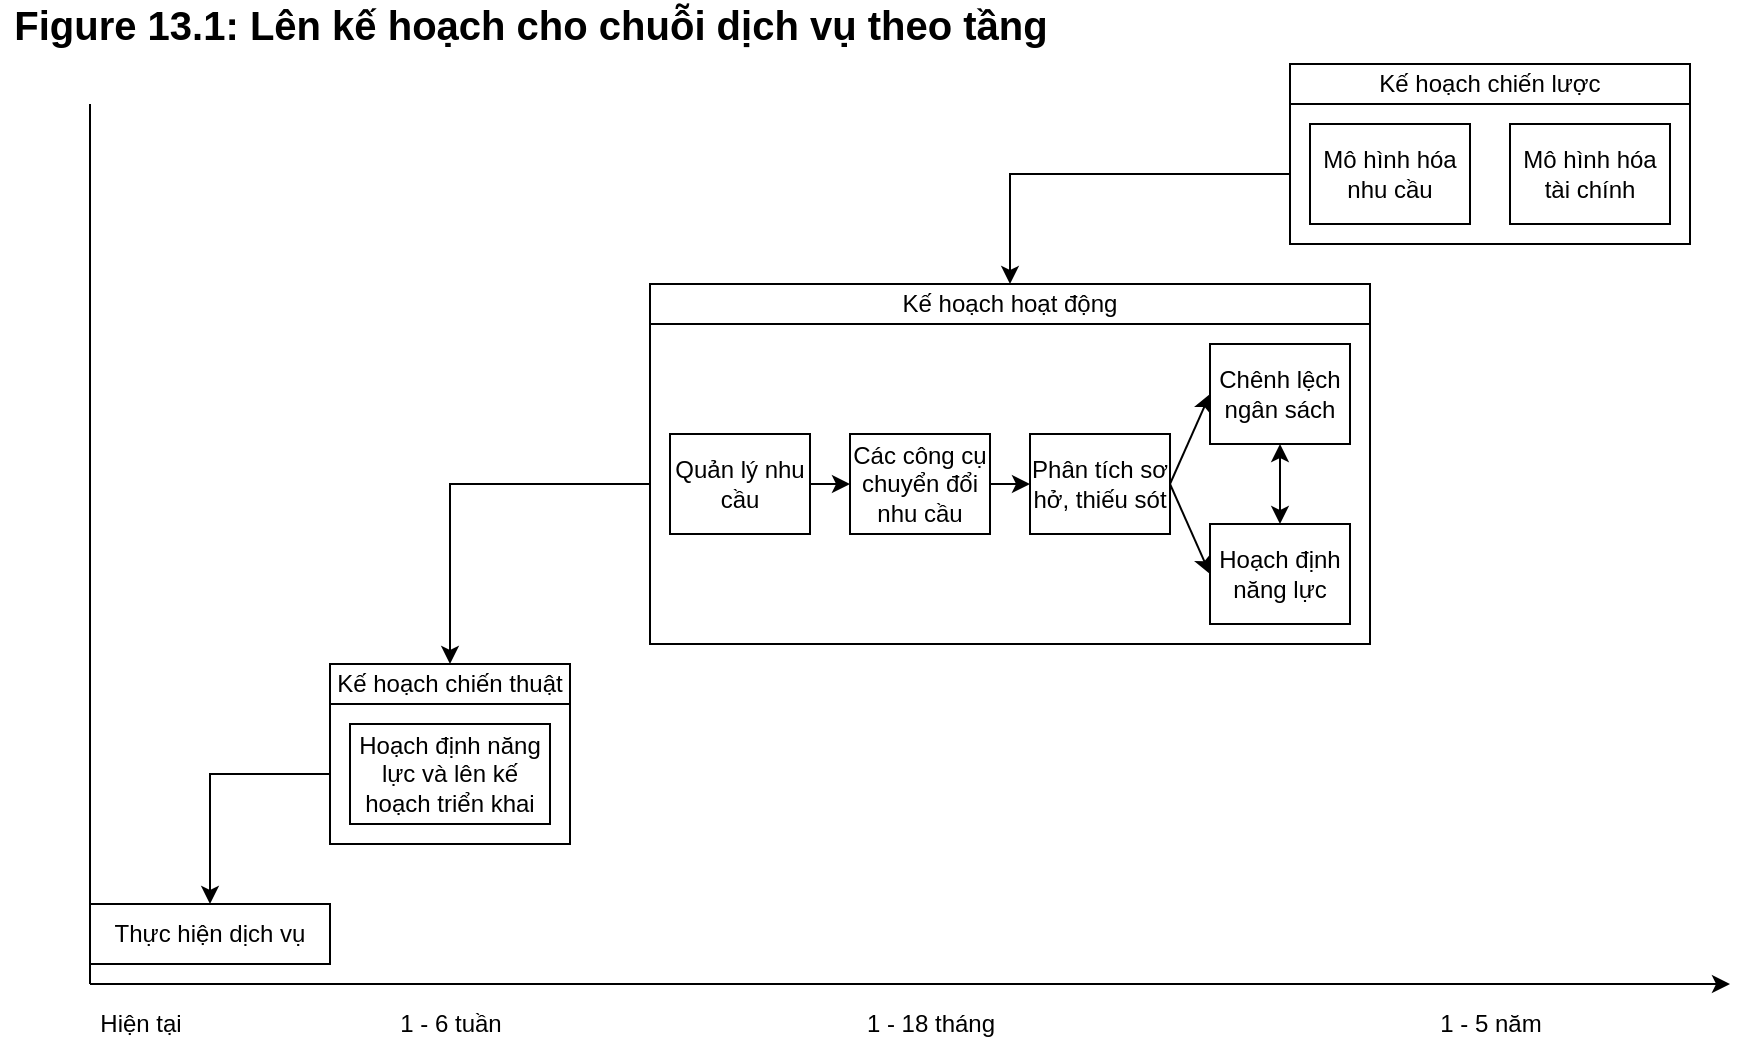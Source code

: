 <mxfile version="13.8.8" type="device"><diagram id="wHfv-WEKnfK0NV3-HYQc" name="Page-1"><mxGraphModel dx="1038" dy="552" grid="1" gridSize="10" guides="1" tooltips="1" connect="1" arrows="1" fold="1" page="1" pageScale="1" pageWidth="850" pageHeight="1100" math="0" shadow="0"><root><mxCell id="0"/><mxCell id="1" parent="0"/><mxCell id="aX7GRa3roMnB6m2H1Yfg-1" value="&lt;font style=&quot;font-size: 20px&quot;&gt;&lt;b&gt;Figure 13.1: Lên kế hoạch cho chuỗi dịch vụ theo tầng&lt;/b&gt;&lt;/font&gt;" style="text;html=1;align=center;verticalAlign=middle;resizable=0;points=[];autosize=1;" vertex="1" parent="1"><mxGeometry x="75" y="30" width="530" height="20" as="geometry"/></mxCell><mxCell id="aX7GRa3roMnB6m2H1Yfg-2" value="" style="endArrow=none;html=1;endFill=0;" edge="1" parent="1"><mxGeometry width="50" height="50" relative="1" as="geometry"><mxPoint x="120" y="520" as="sourcePoint"/><mxPoint x="120" y="80" as="targetPoint"/></mxGeometry></mxCell><mxCell id="aX7GRa3roMnB6m2H1Yfg-3" value="" style="endArrow=classic;html=1;" edge="1" parent="1"><mxGeometry width="50" height="50" relative="1" as="geometry"><mxPoint x="120" y="520" as="sourcePoint"/><mxPoint x="940" y="520" as="targetPoint"/></mxGeometry></mxCell><mxCell id="aX7GRa3roMnB6m2H1Yfg-4" value="Thực hiện dịch vụ" style="rounded=0;whiteSpace=wrap;html=1;" vertex="1" parent="1"><mxGeometry x="120" y="480" width="120" height="30" as="geometry"/></mxCell><mxCell id="aX7GRa3roMnB6m2H1Yfg-33" style="edgeStyle=orthogonalEdgeStyle;rounded=0;orthogonalLoop=1;jettySize=auto;html=1;exitX=0;exitY=0.5;exitDx=0;exitDy=0;entryX=0.5;entryY=0;entryDx=0;entryDy=0;startArrow=none;startFill=0;endArrow=classic;endFill=1;" edge="1" parent="1" source="aX7GRa3roMnB6m2H1Yfg-5" target="aX7GRa3roMnB6m2H1Yfg-4"><mxGeometry relative="1" as="geometry"/></mxCell><mxCell id="aX7GRa3roMnB6m2H1Yfg-5" value="" style="rounded=0;whiteSpace=wrap;html=1;" vertex="1" parent="1"><mxGeometry x="240" y="380" width="120" height="70" as="geometry"/></mxCell><mxCell id="aX7GRa3roMnB6m2H1Yfg-34" style="edgeStyle=orthogonalEdgeStyle;rounded=0;orthogonalLoop=1;jettySize=auto;html=1;exitX=0;exitY=0.5;exitDx=0;exitDy=0;entryX=0.5;entryY=0;entryDx=0;entryDy=0;startArrow=none;startFill=0;endArrow=classic;endFill=1;" edge="1" parent="1" source="aX7GRa3roMnB6m2H1Yfg-6" target="aX7GRa3roMnB6m2H1Yfg-14"><mxGeometry relative="1" as="geometry"/></mxCell><mxCell id="aX7GRa3roMnB6m2H1Yfg-6" value="" style="rounded=0;whiteSpace=wrap;html=1;" vertex="1" parent="1"><mxGeometry x="400" y="190" width="360" height="160" as="geometry"/></mxCell><mxCell id="aX7GRa3roMnB6m2H1Yfg-36" style="edgeStyle=orthogonalEdgeStyle;rounded=0;orthogonalLoop=1;jettySize=auto;html=1;exitX=0;exitY=0.5;exitDx=0;exitDy=0;entryX=0.5;entryY=0;entryDx=0;entryDy=0;startArrow=none;startFill=0;endArrow=classic;endFill=1;" edge="1" parent="1" source="aX7GRa3roMnB6m2H1Yfg-7" target="aX7GRa3roMnB6m2H1Yfg-13"><mxGeometry relative="1" as="geometry"/></mxCell><mxCell id="aX7GRa3roMnB6m2H1Yfg-7" value="" style="rounded=0;whiteSpace=wrap;html=1;" vertex="1" parent="1"><mxGeometry x="720" y="80" width="200" height="70" as="geometry"/></mxCell><mxCell id="aX7GRa3roMnB6m2H1Yfg-8" value="Hiện tại" style="text;html=1;align=center;verticalAlign=middle;resizable=0;points=[];autosize=1;" vertex="1" parent="1"><mxGeometry x="120" y="530" width="50" height="20" as="geometry"/></mxCell><mxCell id="aX7GRa3roMnB6m2H1Yfg-9" value="1 - 6 tuần" style="text;html=1;align=center;verticalAlign=middle;resizable=0;points=[];autosize=1;" vertex="1" parent="1"><mxGeometry x="270" y="530" width="60" height="20" as="geometry"/></mxCell><mxCell id="aX7GRa3roMnB6m2H1Yfg-10" value="1 - 18 tháng" style="text;html=1;align=center;verticalAlign=middle;resizable=0;points=[];autosize=1;" vertex="1" parent="1"><mxGeometry x="500" y="530" width="80" height="20" as="geometry"/></mxCell><mxCell id="aX7GRa3roMnB6m2H1Yfg-11" value="1 - 5 năm" style="text;html=1;align=center;verticalAlign=middle;resizable=0;points=[];autosize=1;" vertex="1" parent="1"><mxGeometry x="785" y="530" width="70" height="20" as="geometry"/></mxCell><mxCell id="aX7GRa3roMnB6m2H1Yfg-12" value="Kế hoạch chiến lược" style="rounded=0;whiteSpace=wrap;html=1;" vertex="1" parent="1"><mxGeometry x="720" y="60" width="200" height="20" as="geometry"/></mxCell><mxCell id="aX7GRa3roMnB6m2H1Yfg-13" value="Kế hoạch hoạt động" style="rounded=0;whiteSpace=wrap;html=1;" vertex="1" parent="1"><mxGeometry x="400" y="170" width="360" height="20" as="geometry"/></mxCell><mxCell id="aX7GRa3roMnB6m2H1Yfg-14" value="Kế hoạch chiến thuật" style="rounded=0;whiteSpace=wrap;html=1;" vertex="1" parent="1"><mxGeometry x="240" y="360" width="120" height="20" as="geometry"/></mxCell><mxCell id="aX7GRa3roMnB6m2H1Yfg-17" value="Hoạch định năng lực và lên kế hoạch triển khai" style="rounded=0;whiteSpace=wrap;html=1;" vertex="1" parent="1"><mxGeometry x="250" y="390" width="100" height="50" as="geometry"/></mxCell><mxCell id="aX7GRa3roMnB6m2H1Yfg-20" style="edgeStyle=orthogonalEdgeStyle;rounded=0;orthogonalLoop=1;jettySize=auto;html=1;exitX=1;exitY=0.5;exitDx=0;exitDy=0;entryX=0;entryY=0.5;entryDx=0;entryDy=0;endArrow=classic;endFill=1;" edge="1" parent="1" source="aX7GRa3roMnB6m2H1Yfg-18" target="aX7GRa3roMnB6m2H1Yfg-19"><mxGeometry relative="1" as="geometry"/></mxCell><mxCell id="aX7GRa3roMnB6m2H1Yfg-18" value="Quản lý nhu cầu" style="rounded=0;whiteSpace=wrap;html=1;" vertex="1" parent="1"><mxGeometry x="410" y="245" width="70" height="50" as="geometry"/></mxCell><mxCell id="aX7GRa3roMnB6m2H1Yfg-22" style="edgeStyle=orthogonalEdgeStyle;rounded=0;orthogonalLoop=1;jettySize=auto;html=1;exitX=1;exitY=0.5;exitDx=0;exitDy=0;entryX=0;entryY=0.5;entryDx=0;entryDy=0;endArrow=classic;endFill=1;" edge="1" parent="1" source="aX7GRa3roMnB6m2H1Yfg-19" target="aX7GRa3roMnB6m2H1Yfg-21"><mxGeometry relative="1" as="geometry"/></mxCell><mxCell id="aX7GRa3roMnB6m2H1Yfg-19" value="Các công cụ chuyển đổi nhu cầu" style="rounded=0;whiteSpace=wrap;html=1;" vertex="1" parent="1"><mxGeometry x="500" y="245" width="70" height="50" as="geometry"/></mxCell><mxCell id="aX7GRa3roMnB6m2H1Yfg-25" style="rounded=0;orthogonalLoop=1;jettySize=auto;html=1;exitX=1;exitY=0.5;exitDx=0;exitDy=0;entryX=0;entryY=0.5;entryDx=0;entryDy=0;endArrow=classic;endFill=1;" edge="1" parent="1" source="aX7GRa3roMnB6m2H1Yfg-21" target="aX7GRa3roMnB6m2H1Yfg-23"><mxGeometry relative="1" as="geometry"/></mxCell><mxCell id="aX7GRa3roMnB6m2H1Yfg-26" style="edgeStyle=none;rounded=0;orthogonalLoop=1;jettySize=auto;html=1;exitX=1;exitY=0.5;exitDx=0;exitDy=0;entryX=0;entryY=0.5;entryDx=0;entryDy=0;endArrow=classic;endFill=1;" edge="1" parent="1" source="aX7GRa3roMnB6m2H1Yfg-21" target="aX7GRa3roMnB6m2H1Yfg-24"><mxGeometry relative="1" as="geometry"/></mxCell><mxCell id="aX7GRa3roMnB6m2H1Yfg-21" value="Phân tích sơ hở, thiếu sót" style="rounded=0;whiteSpace=wrap;html=1;" vertex="1" parent="1"><mxGeometry x="590" y="245" width="70" height="50" as="geometry"/></mxCell><mxCell id="aX7GRa3roMnB6m2H1Yfg-27" style="edgeStyle=none;rounded=0;orthogonalLoop=1;jettySize=auto;html=1;exitX=0.5;exitY=1;exitDx=0;exitDy=0;entryX=0.5;entryY=0;entryDx=0;entryDy=0;endArrow=classic;endFill=1;startArrow=classic;startFill=1;" edge="1" parent="1" source="aX7GRa3roMnB6m2H1Yfg-23" target="aX7GRa3roMnB6m2H1Yfg-24"><mxGeometry relative="1" as="geometry"/></mxCell><mxCell id="aX7GRa3roMnB6m2H1Yfg-23" value="Chênh lệch ngân sách" style="rounded=0;whiteSpace=wrap;html=1;" vertex="1" parent="1"><mxGeometry x="680" y="200" width="70" height="50" as="geometry"/></mxCell><mxCell id="aX7GRa3roMnB6m2H1Yfg-24" value="Hoạch định năng lực" style="rounded=0;whiteSpace=wrap;html=1;" vertex="1" parent="1"><mxGeometry x="680" y="290" width="70" height="50" as="geometry"/></mxCell><mxCell id="aX7GRa3roMnB6m2H1Yfg-29" value="Mô hình hóa nhu cầu" style="rounded=0;whiteSpace=wrap;html=1;" vertex="1" parent="1"><mxGeometry x="730" y="90" width="80" height="50" as="geometry"/></mxCell><mxCell id="aX7GRa3roMnB6m2H1Yfg-32" value="Mô hình hóa tài chính" style="rounded=0;whiteSpace=wrap;html=1;" vertex="1" parent="1"><mxGeometry x="830" y="90" width="80" height="50" as="geometry"/></mxCell></root></mxGraphModel></diagram></mxfile>